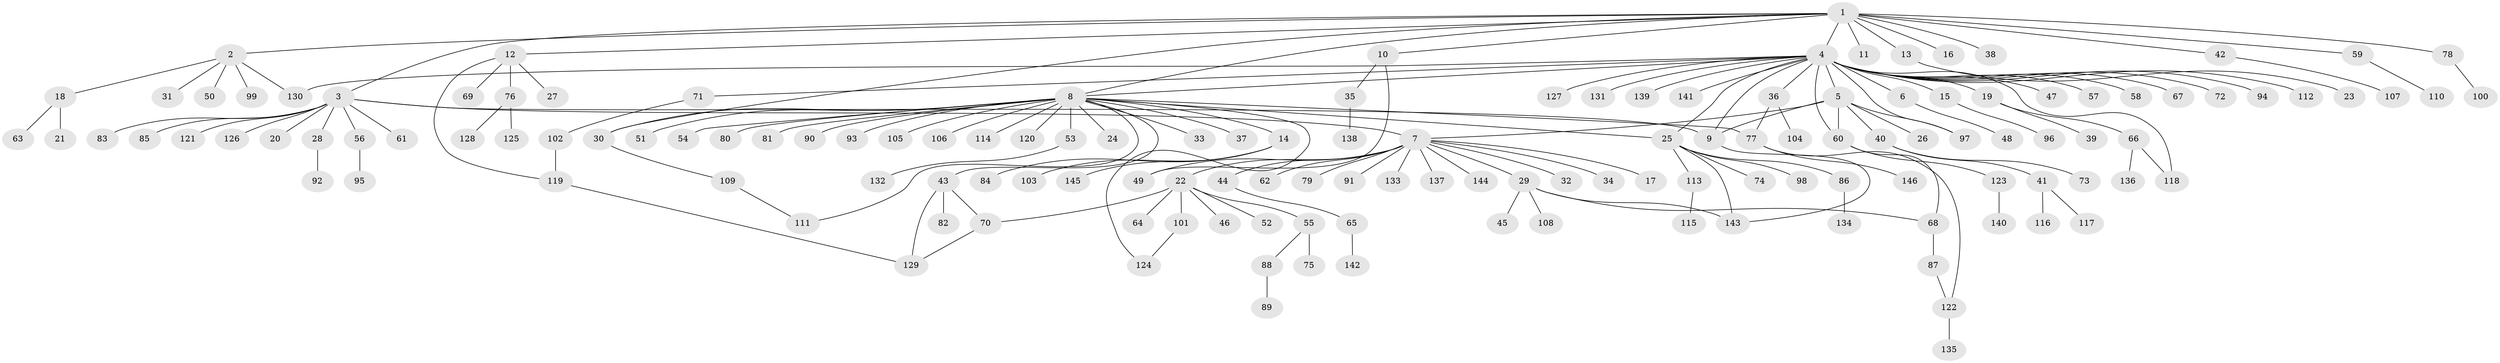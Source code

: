 // coarse degree distribution, {13: 0.008928571428571428, 6: 0.03571428571428571, 10: 0.008928571428571428, 25: 0.008928571428571428, 7: 0.008928571428571428, 1: 0.6607142857142857, 14: 0.008928571428571428, 22: 0.008928571428571428, 3: 0.09821428571428571, 2: 0.13392857142857142, 4: 0.017857142857142856}
// Generated by graph-tools (version 1.1) at 2025/41/03/06/25 10:41:48]
// undirected, 146 vertices, 167 edges
graph export_dot {
graph [start="1"]
  node [color=gray90,style=filled];
  1;
  2;
  3;
  4;
  5;
  6;
  7;
  8;
  9;
  10;
  11;
  12;
  13;
  14;
  15;
  16;
  17;
  18;
  19;
  20;
  21;
  22;
  23;
  24;
  25;
  26;
  27;
  28;
  29;
  30;
  31;
  32;
  33;
  34;
  35;
  36;
  37;
  38;
  39;
  40;
  41;
  42;
  43;
  44;
  45;
  46;
  47;
  48;
  49;
  50;
  51;
  52;
  53;
  54;
  55;
  56;
  57;
  58;
  59;
  60;
  61;
  62;
  63;
  64;
  65;
  66;
  67;
  68;
  69;
  70;
  71;
  72;
  73;
  74;
  75;
  76;
  77;
  78;
  79;
  80;
  81;
  82;
  83;
  84;
  85;
  86;
  87;
  88;
  89;
  90;
  91;
  92;
  93;
  94;
  95;
  96;
  97;
  98;
  99;
  100;
  101;
  102;
  103;
  104;
  105;
  106;
  107;
  108;
  109;
  110;
  111;
  112;
  113;
  114;
  115;
  116;
  117;
  118;
  119;
  120;
  121;
  122;
  123;
  124;
  125;
  126;
  127;
  128;
  129;
  130;
  131;
  132;
  133;
  134;
  135;
  136;
  137;
  138;
  139;
  140;
  141;
  142;
  143;
  144;
  145;
  146;
  1 -- 2;
  1 -- 3;
  1 -- 4;
  1 -- 8;
  1 -- 10;
  1 -- 11;
  1 -- 12;
  1 -- 13;
  1 -- 16;
  1 -- 30;
  1 -- 38;
  1 -- 42;
  1 -- 59;
  1 -- 78;
  2 -- 18;
  2 -- 31;
  2 -- 50;
  2 -- 99;
  2 -- 130;
  3 -- 7;
  3 -- 9;
  3 -- 20;
  3 -- 28;
  3 -- 56;
  3 -- 61;
  3 -- 83;
  3 -- 85;
  3 -- 121;
  3 -- 126;
  4 -- 5;
  4 -- 6;
  4 -- 8;
  4 -- 9;
  4 -- 15;
  4 -- 19;
  4 -- 25;
  4 -- 36;
  4 -- 47;
  4 -- 57;
  4 -- 58;
  4 -- 60;
  4 -- 67;
  4 -- 71;
  4 -- 72;
  4 -- 94;
  4 -- 97;
  4 -- 112;
  4 -- 118;
  4 -- 127;
  4 -- 130;
  4 -- 131;
  4 -- 139;
  4 -- 141;
  5 -- 7;
  5 -- 9;
  5 -- 26;
  5 -- 40;
  5 -- 60;
  5 -- 97;
  6 -- 48;
  7 -- 17;
  7 -- 22;
  7 -- 29;
  7 -- 32;
  7 -- 34;
  7 -- 44;
  7 -- 49;
  7 -- 62;
  7 -- 79;
  7 -- 91;
  7 -- 133;
  7 -- 137;
  7 -- 144;
  8 -- 14;
  8 -- 24;
  8 -- 25;
  8 -- 30;
  8 -- 33;
  8 -- 37;
  8 -- 43;
  8 -- 51;
  8 -- 53;
  8 -- 54;
  8 -- 77;
  8 -- 80;
  8 -- 81;
  8 -- 90;
  8 -- 93;
  8 -- 105;
  8 -- 106;
  8 -- 111;
  8 -- 114;
  8 -- 120;
  8 -- 124;
  9 -- 143;
  10 -- 35;
  10 -- 49;
  12 -- 27;
  12 -- 69;
  12 -- 76;
  12 -- 119;
  13 -- 23;
  14 -- 84;
  14 -- 103;
  14 -- 145;
  15 -- 96;
  18 -- 21;
  18 -- 63;
  19 -- 39;
  19 -- 66;
  22 -- 46;
  22 -- 52;
  22 -- 55;
  22 -- 64;
  22 -- 70;
  22 -- 101;
  25 -- 74;
  25 -- 86;
  25 -- 98;
  25 -- 113;
  25 -- 143;
  28 -- 92;
  29 -- 45;
  29 -- 68;
  29 -- 108;
  29 -- 143;
  30 -- 109;
  35 -- 138;
  36 -- 77;
  36 -- 104;
  40 -- 41;
  40 -- 73;
  41 -- 116;
  41 -- 117;
  42 -- 107;
  43 -- 70;
  43 -- 82;
  43 -- 129;
  44 -- 65;
  53 -- 132;
  55 -- 75;
  55 -- 88;
  56 -- 95;
  59 -- 110;
  60 -- 68;
  60 -- 123;
  65 -- 142;
  66 -- 118;
  66 -- 136;
  68 -- 87;
  70 -- 129;
  71 -- 102;
  76 -- 125;
  76 -- 128;
  77 -- 122;
  77 -- 146;
  78 -- 100;
  86 -- 134;
  87 -- 122;
  88 -- 89;
  101 -- 124;
  102 -- 119;
  109 -- 111;
  113 -- 115;
  119 -- 129;
  122 -- 135;
  123 -- 140;
}
